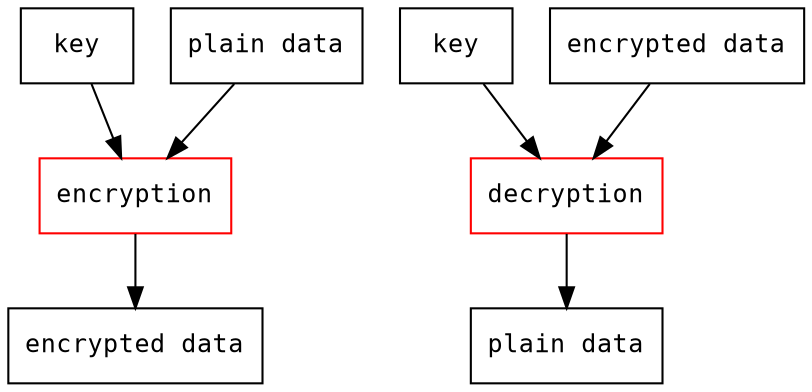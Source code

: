 digraph g {

//graph [layout = circo]
node [fontname=Monospace,fontsize=12,shape=box]

"encryption"  [color=red];

"key1" [label="key"];
"data1" [label="plain data"];
"edata1" [label="encrypted data"];

"key1" -> "encryption"
"data1" -> "encryption"
"encryption" -> "edata1"


"decryption"  [color=red];

"key2" [label="key"];
"data2" [label="plain data"];
"edata2" [label="encrypted data"];

"key2" -> "decryption"
"edata2" -> "decryption"
"decryption" -> "data2"

}
